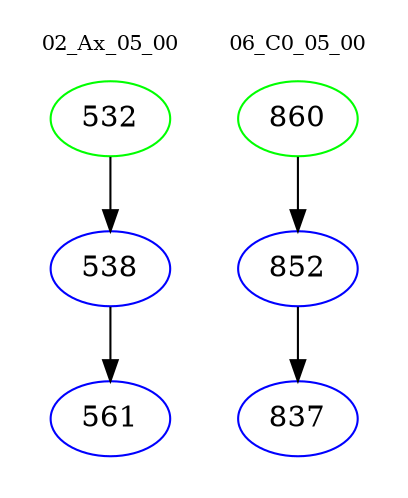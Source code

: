 digraph{
subgraph cluster_0 {
color = white
label = "02_Ax_05_00";
fontsize=10;
T0_532 [label="532", color="green"]
T0_532 -> T0_538 [color="black"]
T0_538 [label="538", color="blue"]
T0_538 -> T0_561 [color="black"]
T0_561 [label="561", color="blue"]
}
subgraph cluster_1 {
color = white
label = "06_C0_05_00";
fontsize=10;
T1_860 [label="860", color="green"]
T1_860 -> T1_852 [color="black"]
T1_852 [label="852", color="blue"]
T1_852 -> T1_837 [color="black"]
T1_837 [label="837", color="blue"]
}
}
